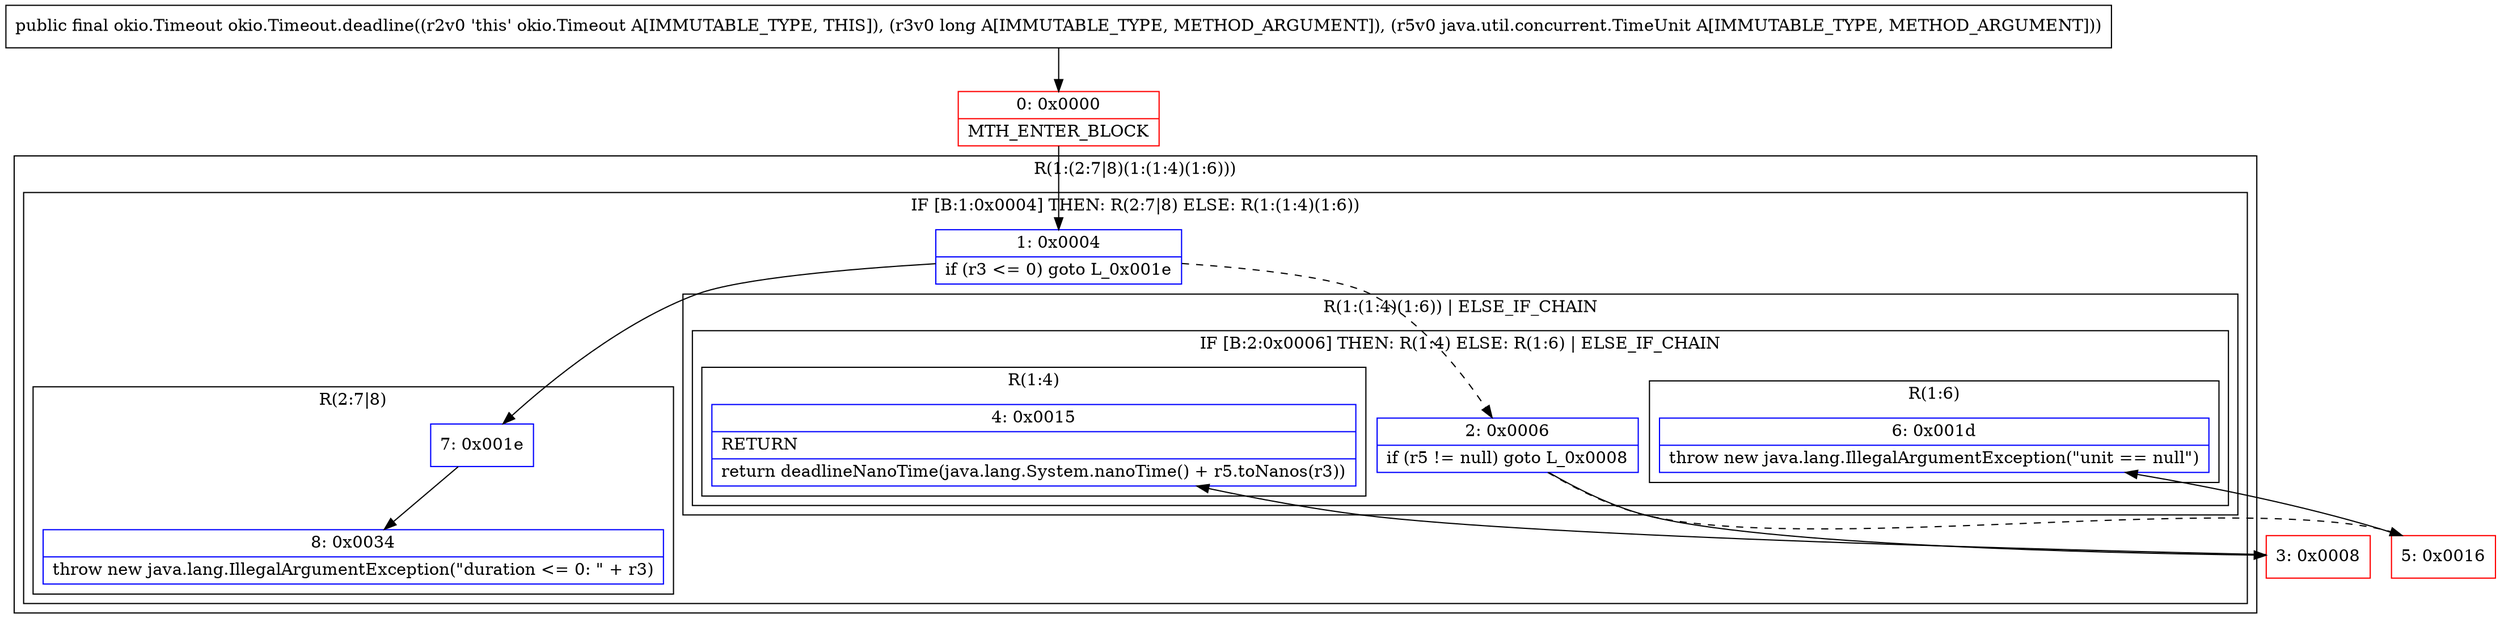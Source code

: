 digraph "CFG forokio.Timeout.deadline(JLjava\/util\/concurrent\/TimeUnit;)Lokio\/Timeout;" {
subgraph cluster_Region_861390464 {
label = "R(1:(2:7|8)(1:(1:4)(1:6)))";
node [shape=record,color=blue];
subgraph cluster_IfRegion_727710172 {
label = "IF [B:1:0x0004] THEN: R(2:7|8) ELSE: R(1:(1:4)(1:6))";
node [shape=record,color=blue];
Node_1 [shape=record,label="{1\:\ 0x0004|if (r3 \<= 0) goto L_0x001e\l}"];
subgraph cluster_Region_1767058665 {
label = "R(2:7|8)";
node [shape=record,color=blue];
Node_7 [shape=record,label="{7\:\ 0x001e}"];
Node_8 [shape=record,label="{8\:\ 0x0034|throw new java.lang.IllegalArgumentException(\"duration \<= 0: \" + r3)\l}"];
}
subgraph cluster_Region_1794683630 {
label = "R(1:(1:4)(1:6)) | ELSE_IF_CHAIN\l";
node [shape=record,color=blue];
subgraph cluster_IfRegion_1729501943 {
label = "IF [B:2:0x0006] THEN: R(1:4) ELSE: R(1:6) | ELSE_IF_CHAIN\l";
node [shape=record,color=blue];
Node_2 [shape=record,label="{2\:\ 0x0006|if (r5 != null) goto L_0x0008\l}"];
subgraph cluster_Region_869502672 {
label = "R(1:4)";
node [shape=record,color=blue];
Node_4 [shape=record,label="{4\:\ 0x0015|RETURN\l|return deadlineNanoTime(java.lang.System.nanoTime() + r5.toNanos(r3))\l}"];
}
subgraph cluster_Region_1125632039 {
label = "R(1:6)";
node [shape=record,color=blue];
Node_6 [shape=record,label="{6\:\ 0x001d|throw new java.lang.IllegalArgumentException(\"unit == null\")\l}"];
}
}
}
}
}
Node_0 [shape=record,color=red,label="{0\:\ 0x0000|MTH_ENTER_BLOCK\l}"];
Node_3 [shape=record,color=red,label="{3\:\ 0x0008}"];
Node_5 [shape=record,color=red,label="{5\:\ 0x0016}"];
MethodNode[shape=record,label="{public final okio.Timeout okio.Timeout.deadline((r2v0 'this' okio.Timeout A[IMMUTABLE_TYPE, THIS]), (r3v0 long A[IMMUTABLE_TYPE, METHOD_ARGUMENT]), (r5v0 java.util.concurrent.TimeUnit A[IMMUTABLE_TYPE, METHOD_ARGUMENT])) }"];
MethodNode -> Node_0;
Node_1 -> Node_2[style=dashed];
Node_1 -> Node_7;
Node_7 -> Node_8;
Node_2 -> Node_3;
Node_2 -> Node_5[style=dashed];
Node_0 -> Node_1;
Node_3 -> Node_4;
Node_5 -> Node_6;
}

